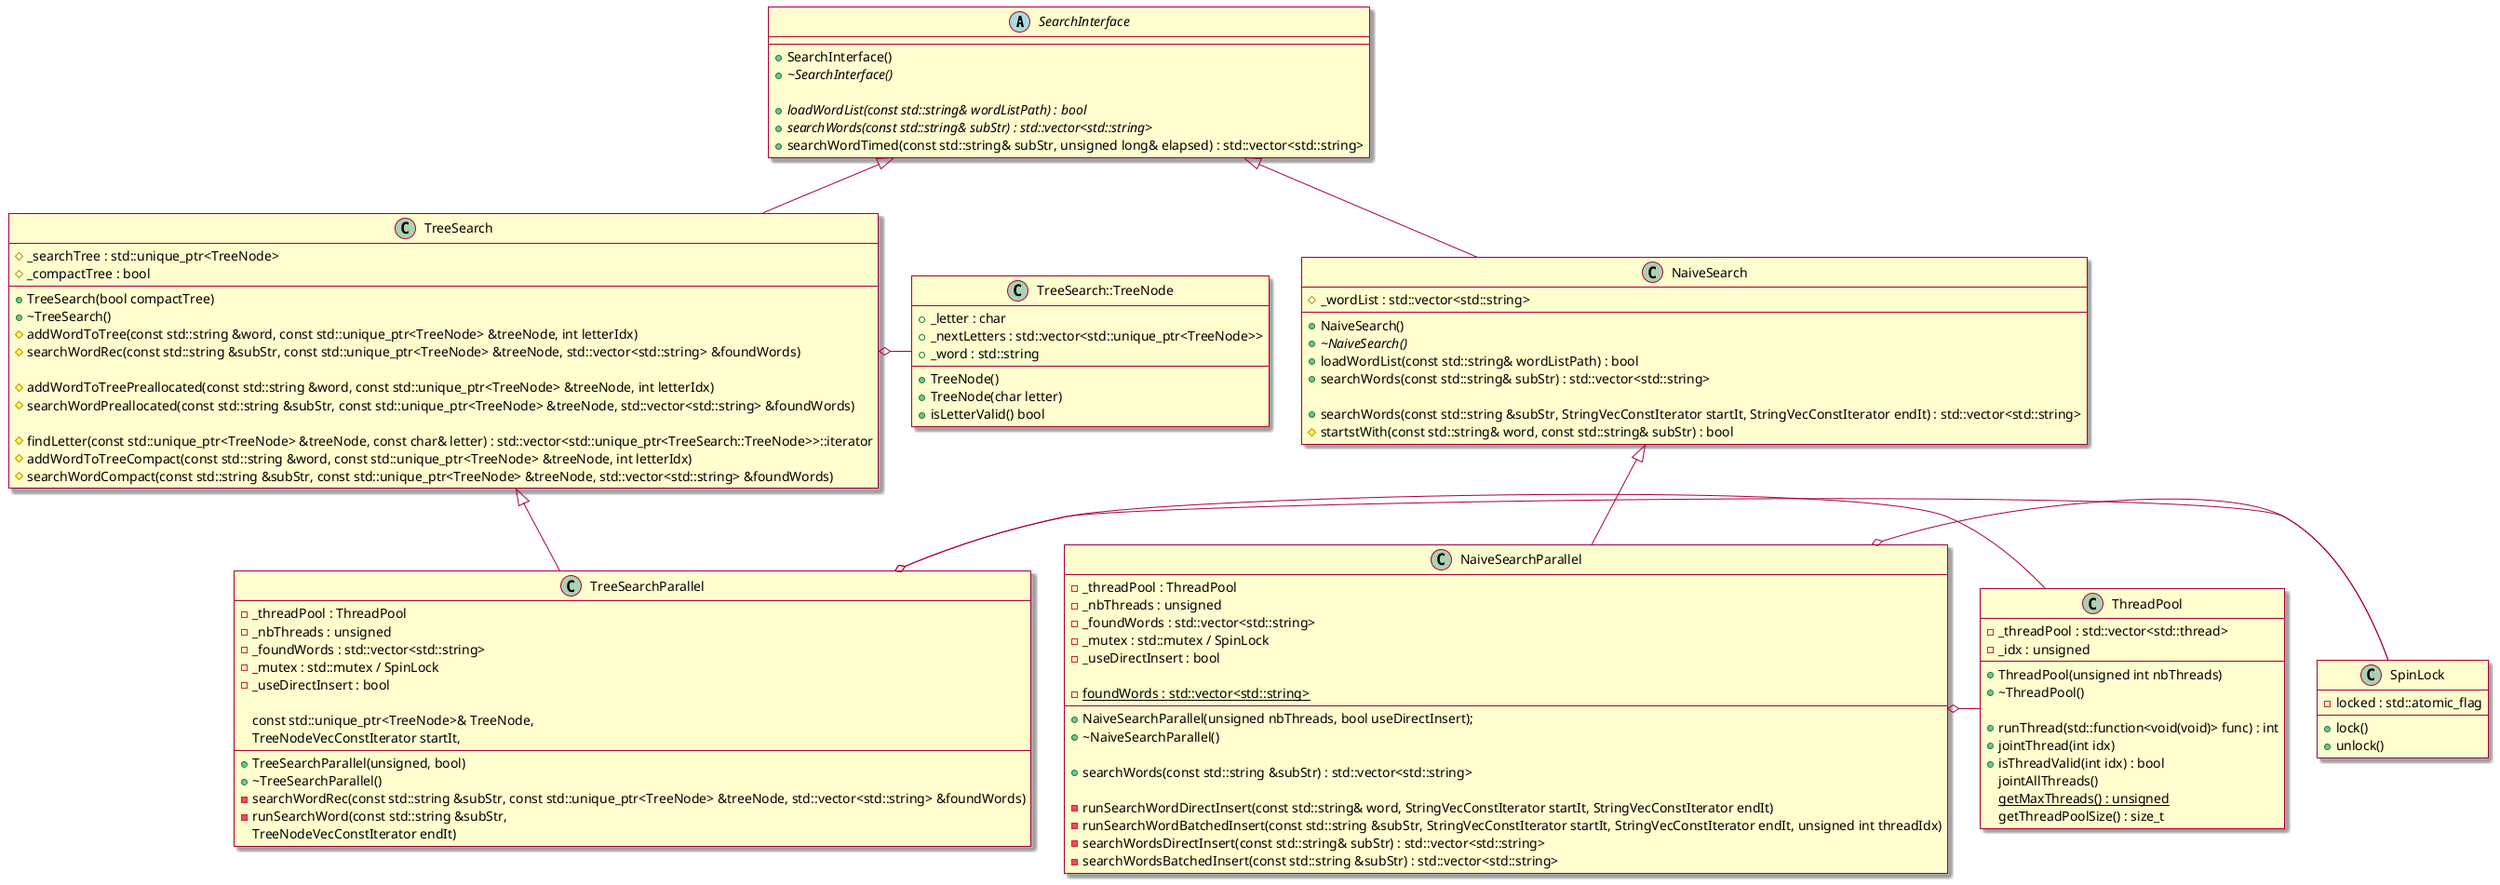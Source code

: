 @startuml

skin rose



abstract SearchInterface {
  +SearchInterface()
  +{abstract} \~SearchInterface()

  {abstract} +loadWordList(const std::string& wordListPath) : bool
  {abstract} +searchWords(const std::string& subStr) : std::vector<std::string>
  +searchWordTimed(const std::string& subStr, unsigned long& elapsed) : std::vector<std::string>
}

class NaiveSearch
{

  +NaiveSearch()
  +{abstract} \~NaiveSearch()

  #_wordList : std::vector<std::string>
  +loadWordList(const std::string& wordListPath) : bool
  +searchWords(const std::string& subStr) : std::vector<std::string>

  +searchWords(const std::string &subStr, StringVecConstIterator startIt, StringVecConstIterator endIt) : std::vector<std::string>
  #startstWith(const std::string& word, const std::string& subStr) : bool

}
class NaiveSearchParallel
{
  +NaiveSearchParallel(unsigned nbThreads, bool useDirectInsert);
  +\~NaiveSearchParallel()

  +searchWords(const std::string &subStr) : std::vector<std::string>

  -runSearchWordDirectInsert(const std::string& word, StringVecConstIterator startIt, StringVecConstIterator endIt)
  -runSearchWordBatchedInsert(const std::string &subStr, StringVecConstIterator startIt, StringVecConstIterator endIt, unsigned int threadIdx)
  -searchWordsDirectInsert(const std::string& subStr) : std::vector<std::string>
  -searchWordsBatchedInsert(const std::string &subStr) : std::vector<std::string>


  -_threadPool : ThreadPool
  -_nbThreads : unsigned
  -_foundWords : std::vector<std::string>
  -_mutex : std::mutex / SpinLock
  -_useDirectInsert : bool

  -{static} foundWords : std::vector<std::string>

}

class TreeSearch::TreeNode
{
  +_letter : char
  +_nextLetters : std::vector<std::unique_ptr<TreeNode>>
  +_word : std::string

  +TreeNode()
  +TreeNode(char letter)
  +isLetterValid() bool 
}

class TreeSearch
{
  +TreeSearch(bool compactTree)
  +\~TreeSearch()

  #_searchTree : std::unique_ptr<TreeNode>
  #_compactTree : bool

  #addWordToTree(const std::string &word, const std::unique_ptr<TreeNode> &treeNode, int letterIdx) 
  #searchWordRec(const std::string &subStr, const std::unique_ptr<TreeNode> &treeNode, std::vector<std::string> &foundWords)

  #addWordToTreePreallocated(const std::string &word, const std::unique_ptr<TreeNode> &treeNode, int letterIdx) 
  #searchWordPreallocated(const std::string &subStr, const std::unique_ptr<TreeNode> &treeNode, std::vector<std::string> &foundWords)

  #findLetter(const std::unique_ptr<TreeNode> &treeNode, const char& letter) : std::vector<std::unique_ptr<TreeSearch::TreeNode>>::iterator
  #addWordToTreeCompact(const std::string &word, const std::unique_ptr<TreeNode> &treeNode, int letterIdx)
  #searchWordCompact(const std::string &subStr, const std::unique_ptr<TreeNode> &treeNode, std::vector<std::string> &foundWords)
}

class TreeSearchParallel
{
  +TreeSearchParallel(unsigned, bool)
  +\~TreeSearchParallel()

  -_threadPool : ThreadPool
  -_nbThreads : unsigned
  -_foundWords : std::vector<std::string>
  -_mutex : std::mutex / SpinLock
  -_useDirectInsert : bool

  -searchWordRec(const std::string &subStr, const std::unique_ptr<TreeNode> &treeNode, std::vector<std::string> &foundWords)
  -runSearchWord(const std::string &subStr,
                       const std::unique_ptr<TreeNode>& TreeNode,
                       TreeNodeVecConstIterator startIt,
                       TreeNodeVecConstIterator endIt)
}

class SpinLock
{
    +lock()
    +unlock()

    -locked : std::atomic_flag
}
class ThreadPool 
{
  -_threadPool : std::vector<std::thread>
  -_idx : unsigned

  +ThreadPool(unsigned int nbThreads)
  +\~ThreadPool()

  +runThread(std::function<void(void)> func) : int
  +jointThread(int idx)
  +isThreadValid(int idx) : bool 
  jointAllThreads()
  {static}  getMaxThreads() : unsigned
  getThreadPoolSize() : size_t
}

NaiveSearchParallel o- SpinLock
TreeSearchParallel o- SpinLock

NaiveSearchParallel o- ThreadPool
TreeSearchParallel o- ThreadPool
TreeSearch o- TreeSearch::TreeNode

SearchInterface <|-- NaiveSearch
NaiveSearch <|-- NaiveSearchParallel
SearchInterface <|-- TreeSearch
TreeSearch <|-- TreeSearchParallel

@enduml